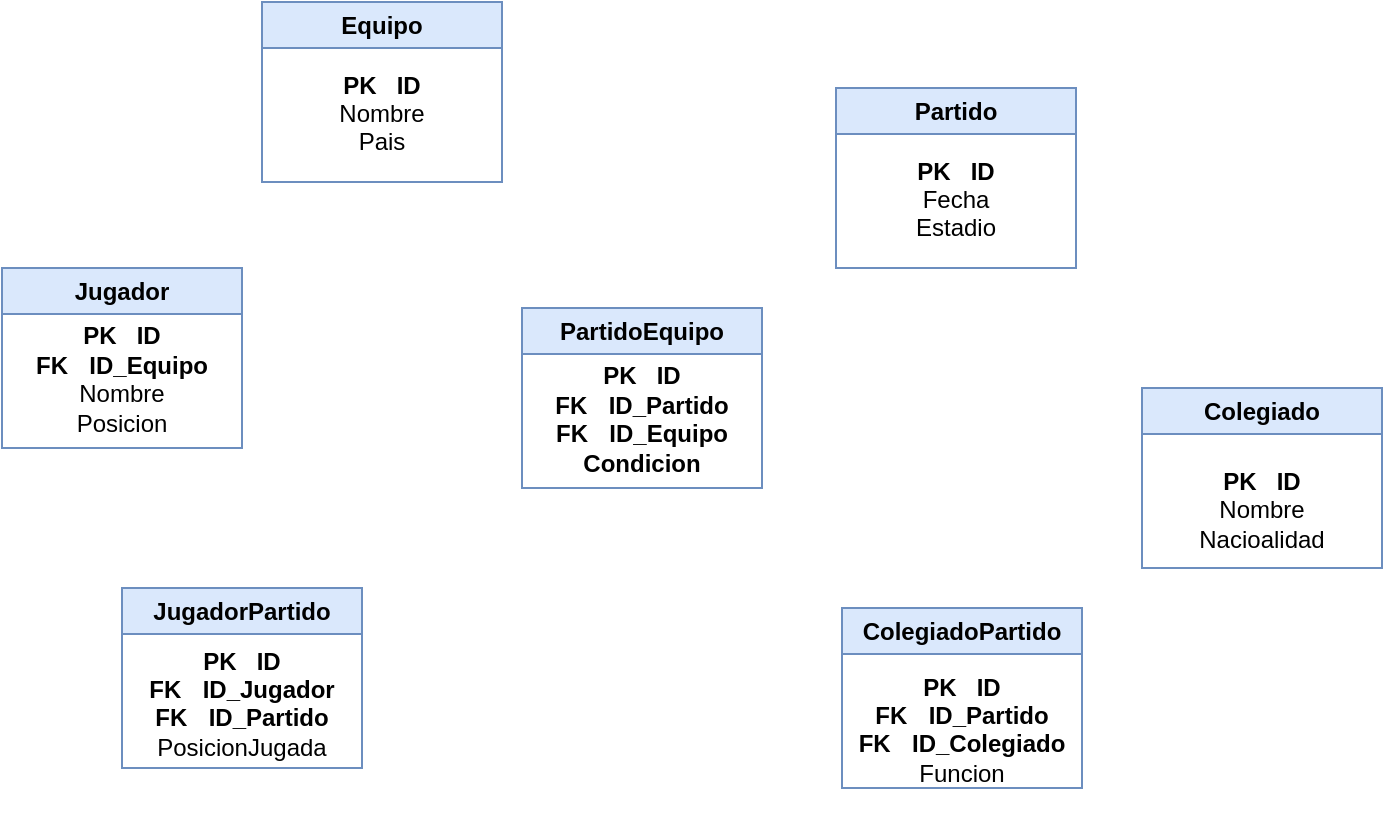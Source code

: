 <mxfile version="26.0.16">
  <diagram name="Página-1" id="T2pf7Hs2AM5AWzYYO3_f">
    <mxGraphModel dx="1100" dy="1712" grid="1" gridSize="10" guides="1" tooltips="1" connect="1" arrows="1" fold="1" page="1" pageScale="1" pageWidth="827" pageHeight="1169" math="0" shadow="0">
      <root>
        <mxCell id="0" />
        <mxCell id="1" parent="0" />
        <mxCell id="DfkuYRPkKveE3gYTs_tg-1" value="JugadorPartido" style="swimlane;whiteSpace=wrap;html=1;fillColor=#dae8fc;strokeColor=#6c8ebf;" vertex="1" parent="1">
          <mxGeometry x="210" y="220" width="120" height="90" as="geometry" />
        </mxCell>
        <mxCell id="DfkuYRPkKveE3gYTs_tg-4" value="&lt;b&gt;PK&amp;nbsp;&lt;span style=&quot;white-space: pre;&quot;&gt;&#x9;&lt;/span&gt;ID&lt;/b&gt;&lt;div&gt;&lt;b&gt;FK&lt;span style=&quot;white-space: pre;&quot;&gt;&#x9;&lt;/span&gt;ID_Jugador&lt;/b&gt;&lt;/div&gt;&lt;div&gt;&lt;b&gt;FK &lt;span style=&quot;white-space: pre;&quot;&gt;&#x9;&lt;/span&gt;ID_Partido&lt;/b&gt;&lt;/div&gt;&lt;div&gt;PosicionJugada&lt;br&gt;&lt;div&gt;&lt;br&gt;&lt;/div&gt;&lt;/div&gt;" style="text;html=1;align=center;verticalAlign=middle;whiteSpace=wrap;rounded=0;" vertex="1" parent="DfkuYRPkKveE3gYTs_tg-1">
          <mxGeometry x="10" y="50" width="100" height="30" as="geometry" />
        </mxCell>
        <mxCell id="DfkuYRPkKveE3gYTs_tg-6" value="Jugador" style="swimlane;whiteSpace=wrap;html=1;fillColor=#dae8fc;strokeColor=#6c8ebf;" vertex="1" parent="1">
          <mxGeometry x="150" y="60" width="120" height="90" as="geometry" />
        </mxCell>
        <mxCell id="DfkuYRPkKveE3gYTs_tg-7" value="&lt;b&gt;PK&amp;nbsp;&lt;span style=&quot;white-space: pre;&quot;&gt;&#x9;&lt;/span&gt;ID&lt;/b&gt;&lt;div&gt;&lt;b&gt;FK&lt;span style=&quot;white-space: pre;&quot;&gt;&#x9;&lt;/span&gt;ID_Equipo&lt;/b&gt;&lt;/div&gt;&lt;div&gt;Nombre&lt;/div&gt;&lt;div&gt;Posicion&lt;/div&gt;&lt;div&gt;&lt;b&gt;&lt;br&gt;&lt;/b&gt;&lt;div&gt;&lt;div&gt;&lt;br&gt;&lt;/div&gt;&lt;/div&gt;&lt;/div&gt;" style="text;html=1;align=center;verticalAlign=middle;whiteSpace=wrap;rounded=0;" vertex="1" parent="DfkuYRPkKveE3gYTs_tg-6">
          <mxGeometry x="10" y="55" width="100" height="30" as="geometry" />
        </mxCell>
        <mxCell id="DfkuYRPkKveE3gYTs_tg-8" value="Equipo" style="swimlane;whiteSpace=wrap;html=1;fillColor=#dae8fc;strokeColor=#6c8ebf;" vertex="1" parent="1">
          <mxGeometry x="280" y="-73" width="120" height="90" as="geometry" />
        </mxCell>
        <mxCell id="DfkuYRPkKveE3gYTs_tg-9" value="&lt;b&gt;PK&amp;nbsp;&lt;span style=&quot;white-space: pre;&quot;&gt;&#x9;&lt;/span&gt;ID&lt;/b&gt;&lt;div&gt;Nombre&lt;/div&gt;&lt;div&gt;Pais&lt;/div&gt;&lt;div&gt;&lt;b&gt;&lt;br&gt;&lt;/b&gt;&lt;div&gt;&lt;div&gt;&lt;br&gt;&lt;/div&gt;&lt;/div&gt;&lt;/div&gt;" style="text;html=1;align=center;verticalAlign=middle;whiteSpace=wrap;rounded=0;" vertex="1" parent="DfkuYRPkKveE3gYTs_tg-8">
          <mxGeometry x="10" y="55" width="100" height="30" as="geometry" />
        </mxCell>
        <mxCell id="DfkuYRPkKveE3gYTs_tg-10" value="PartidoEquipo" style="swimlane;whiteSpace=wrap;html=1;fillColor=#dae8fc;strokeColor=#6c8ebf;" vertex="1" parent="1">
          <mxGeometry x="410" y="80" width="120" height="90" as="geometry" />
        </mxCell>
        <mxCell id="DfkuYRPkKveE3gYTs_tg-11" value="&lt;b&gt;PK&amp;nbsp;&lt;span style=&quot;white-space: pre;&quot;&gt;&#x9;&lt;/span&gt;ID&lt;/b&gt;&lt;div&gt;&lt;b&gt;FK&lt;span style=&quot;white-space: pre;&quot;&gt;&#x9;&lt;/span&gt;ID_Partido&lt;/b&gt;&lt;/div&gt;&lt;div&gt;&lt;b&gt;FK&lt;span style=&quot;white-space: pre;&quot;&gt;&#x9;&lt;/span&gt;ID_Equipo&lt;/b&gt;&lt;/div&gt;&lt;div&gt;&lt;b&gt;Condicion&lt;/b&gt;&lt;/div&gt;&lt;div&gt;&lt;b&gt;&lt;br&gt;&lt;/b&gt;&lt;div&gt;&lt;div&gt;&lt;br&gt;&lt;/div&gt;&lt;/div&gt;&lt;/div&gt;" style="text;html=1;align=center;verticalAlign=middle;whiteSpace=wrap;rounded=0;" vertex="1" parent="DfkuYRPkKveE3gYTs_tg-10">
          <mxGeometry x="10" y="55" width="100" height="30" as="geometry" />
        </mxCell>
        <mxCell id="DfkuYRPkKveE3gYTs_tg-12" value="Partido" style="swimlane;whiteSpace=wrap;html=1;fillColor=#dae8fc;strokeColor=#6c8ebf;" vertex="1" parent="1">
          <mxGeometry x="567" y="-30" width="120" height="90" as="geometry" />
        </mxCell>
        <mxCell id="DfkuYRPkKveE3gYTs_tg-13" value="&lt;b&gt;PK&amp;nbsp;&lt;span style=&quot;white-space: pre;&quot;&gt;&#x9;&lt;/span&gt;ID&lt;/b&gt;&lt;div&gt;Fecha&lt;/div&gt;&lt;div&gt;Estadio&lt;/div&gt;&lt;div&gt;&lt;b&gt;&lt;br&gt;&lt;/b&gt;&lt;div&gt;&lt;div&gt;&lt;br&gt;&lt;/div&gt;&lt;/div&gt;&lt;/div&gt;" style="text;html=1;align=center;verticalAlign=middle;whiteSpace=wrap;rounded=0;" vertex="1" parent="DfkuYRPkKveE3gYTs_tg-12">
          <mxGeometry x="10" y="55" width="100" height="30" as="geometry" />
        </mxCell>
        <mxCell id="DfkuYRPkKveE3gYTs_tg-14" value="ColegiadoPartido" style="swimlane;whiteSpace=wrap;html=1;fillColor=#dae8fc;strokeColor=#6c8ebf;" vertex="1" parent="1">
          <mxGeometry x="570" y="230" width="120" height="90" as="geometry" />
        </mxCell>
        <mxCell id="DfkuYRPkKveE3gYTs_tg-15" value="&lt;b&gt;PK&amp;nbsp;&lt;span style=&quot;white-space: pre;&quot;&gt;&#x9;&lt;/span&gt;ID&lt;/b&gt;&lt;div&gt;&lt;b&gt;FK&lt;span style=&quot;white-space: pre;&quot;&gt;&#x9;&lt;/span&gt;ID_Partido&lt;/b&gt;&lt;/div&gt;&lt;div&gt;&lt;b&gt;FK&amp;nbsp;&lt;span style=&quot;white-space: pre;&quot;&gt;&#x9;&lt;/span&gt;ID_Colegiado&lt;/b&gt;&lt;/div&gt;&lt;div&gt;Funcion&lt;br&gt;&lt;div&gt;&lt;div&gt;&lt;br&gt;&lt;/div&gt;&lt;/div&gt;&lt;/div&gt;" style="text;html=1;align=center;verticalAlign=middle;whiteSpace=wrap;rounded=0;" vertex="1" parent="DfkuYRPkKveE3gYTs_tg-14">
          <mxGeometry x="10" y="50" width="100" height="35" as="geometry" />
        </mxCell>
        <mxCell id="DfkuYRPkKveE3gYTs_tg-16" value="Colegiado" style="swimlane;whiteSpace=wrap;html=1;fillColor=#dae8fc;strokeColor=#6c8ebf;" vertex="1" parent="1">
          <mxGeometry x="720" y="120" width="120" height="90" as="geometry" />
        </mxCell>
        <mxCell id="DfkuYRPkKveE3gYTs_tg-17" value="&lt;b&gt;PK&amp;nbsp;&lt;span style=&quot;white-space: pre;&quot;&gt;&#x9;&lt;/span&gt;ID&lt;/b&gt;&lt;div&gt;Nombre&lt;/div&gt;&lt;div&gt;Nacioalidad&lt;br&gt;&lt;div&gt;&lt;div&gt;&lt;br&gt;&lt;/div&gt;&lt;/div&gt;&lt;/div&gt;" style="text;html=1;align=center;verticalAlign=middle;whiteSpace=wrap;rounded=0;" vertex="1" parent="DfkuYRPkKveE3gYTs_tg-16">
          <mxGeometry x="10" y="50" width="100" height="35" as="geometry" />
        </mxCell>
      </root>
    </mxGraphModel>
  </diagram>
</mxfile>
